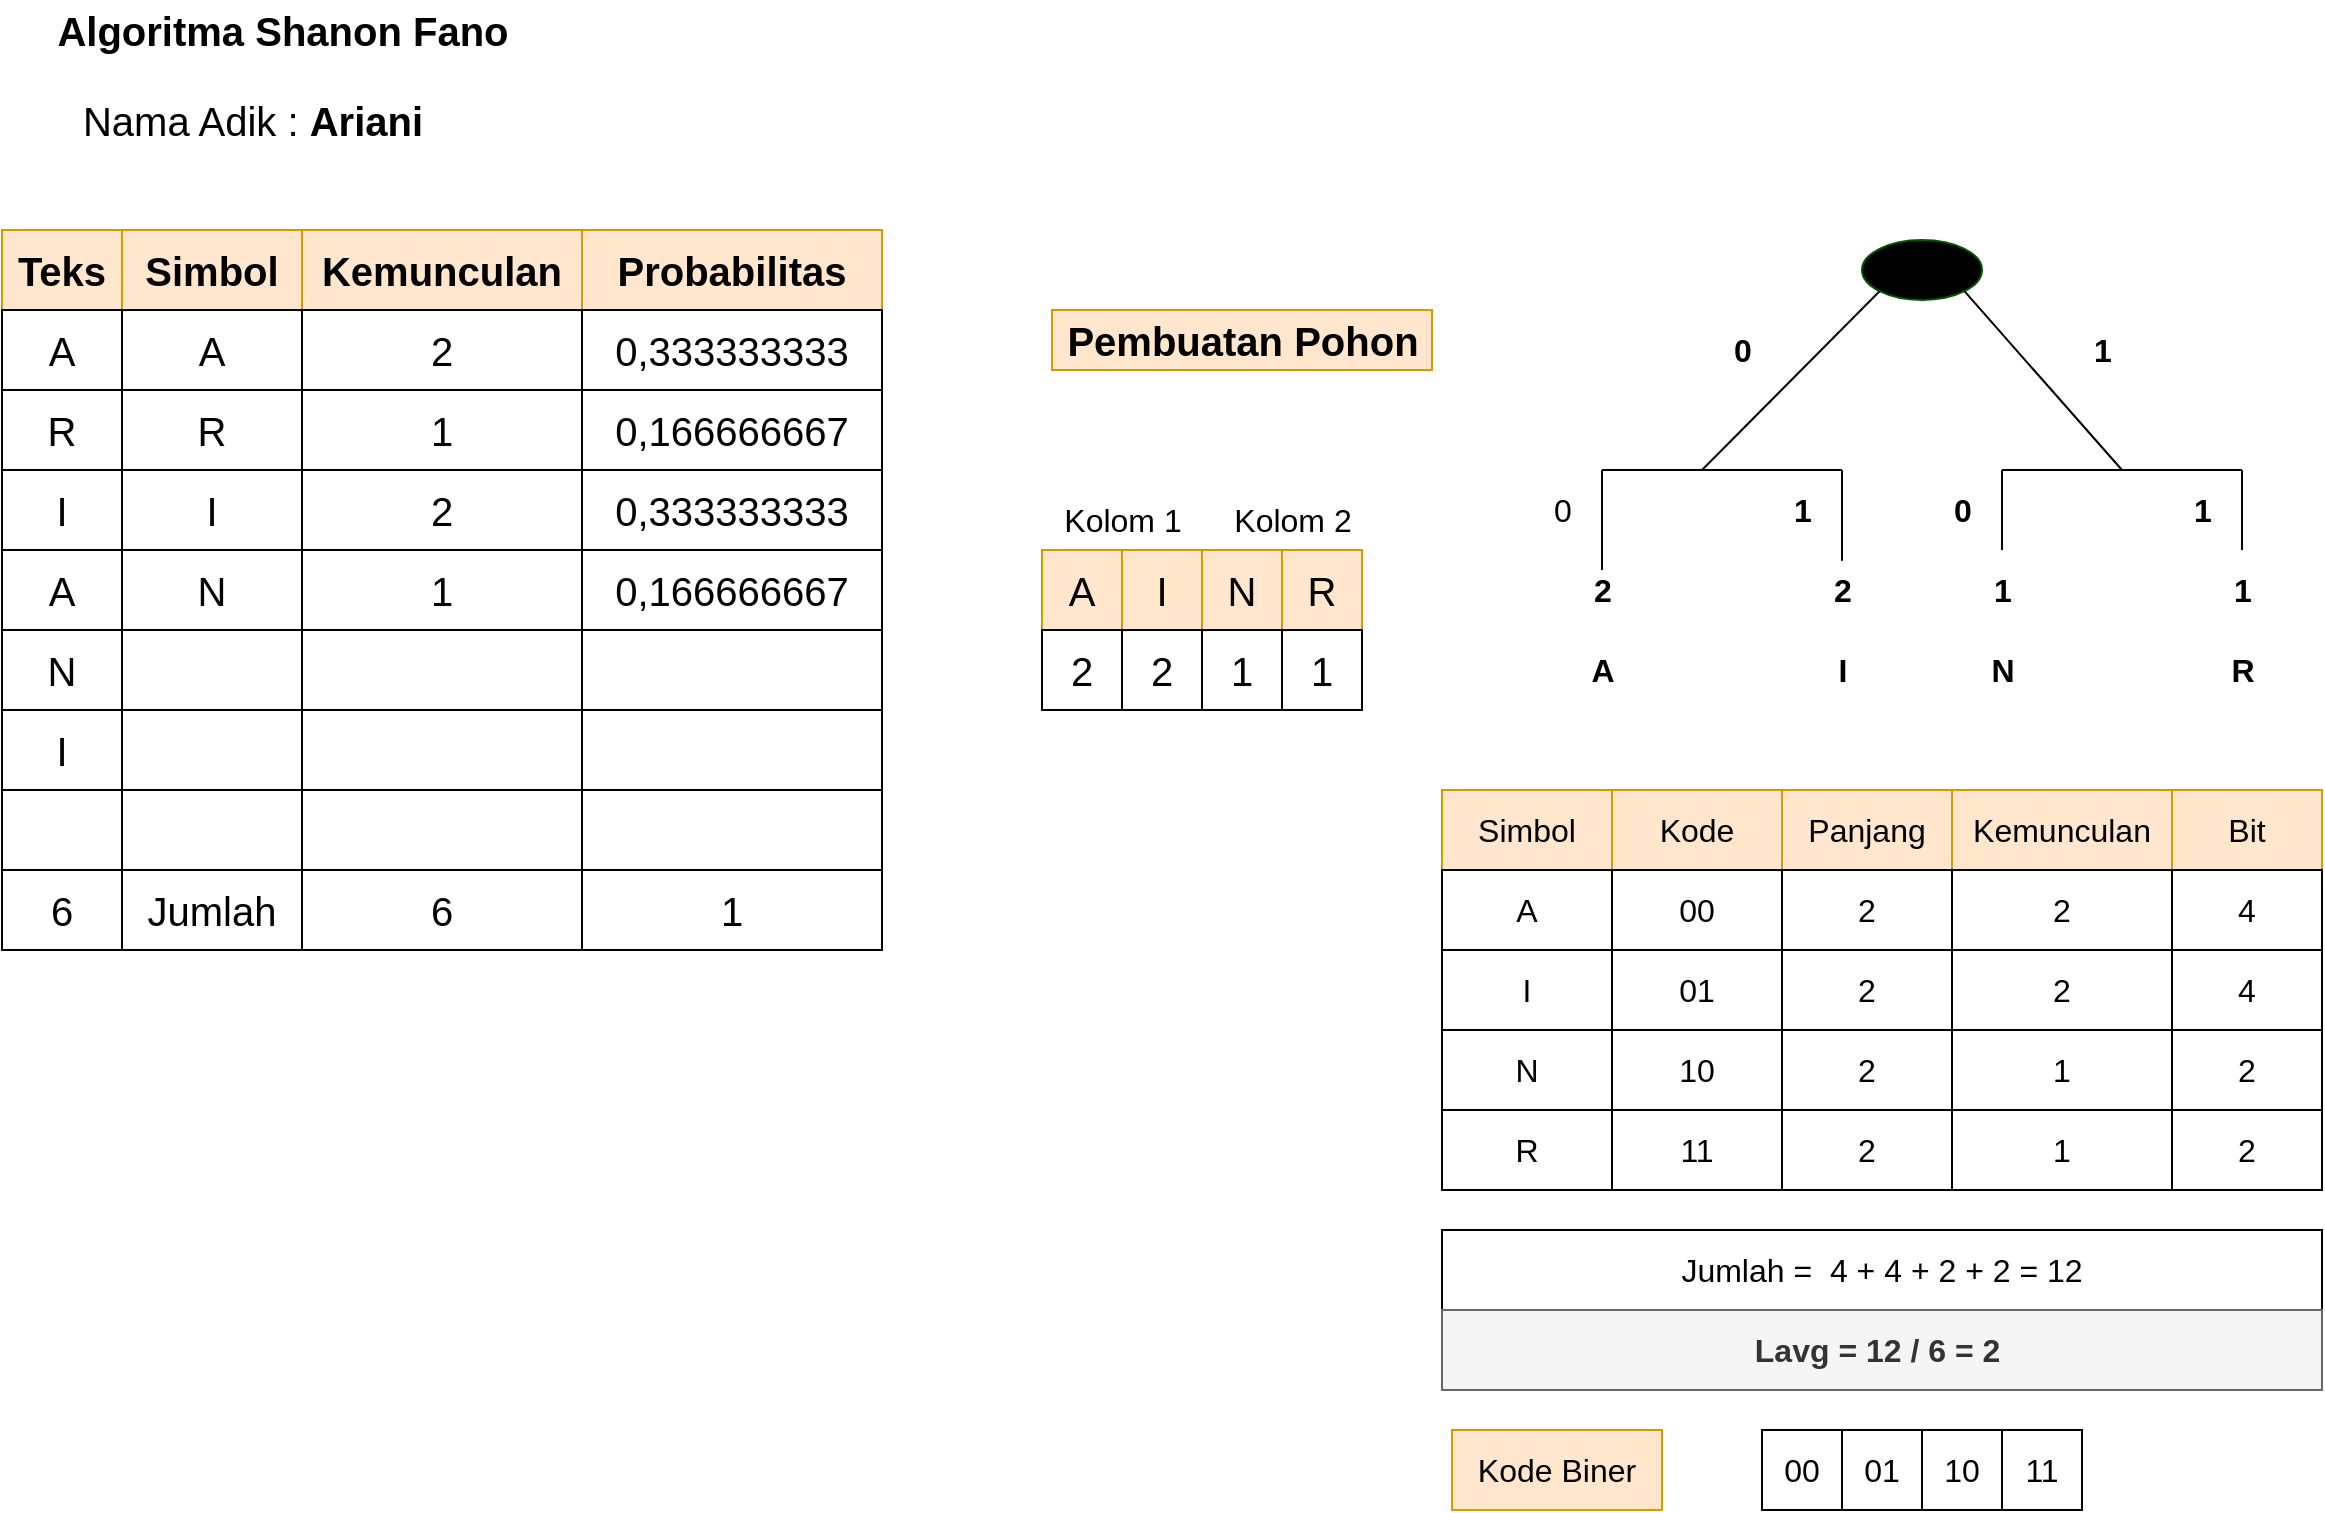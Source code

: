 <mxfile version="13.10.4" type="github" pages="2">
  <diagram id="n40HMGHdDUbn3N_Vu_-3" name="Nama Adik">
    <mxGraphModel dx="1552" dy="725" grid="1" gridSize="10" guides="1" tooltips="1" connect="1" arrows="1" fold="1" page="1" pageScale="1" pageWidth="1920" pageHeight="1200" math="0" shadow="0">
      <root>
        <mxCell id="0" />
        <mxCell id="1" parent="0" />
        <mxCell id="2APCgQR3dXpyxrjzse8T-1" value="&lt;font style=&quot;font-size: 20px;&quot;&gt;Algoritma Shanon Fano&lt;/font&gt;" style="text;html=1;align=center;verticalAlign=middle;resizable=0;points=[];autosize=1;fontStyle=1;fontSize=20;" vertex="1" parent="1">
          <mxGeometry x="140" y="45" width="240" height="30" as="geometry" />
        </mxCell>
        <mxCell id="2APCgQR3dXpyxrjzse8T-2" value="Nama Adik : &lt;b&gt;Ariani&lt;/b&gt;" style="text;html=1;align=center;verticalAlign=middle;resizable=0;points=[];autosize=1;fontSize=20;" vertex="1" parent="1">
          <mxGeometry x="150" y="90" width="190" height="30" as="geometry" />
        </mxCell>
        <mxCell id="2APCgQR3dXpyxrjzse8T-3" value="Teks" style="rounded=0;whiteSpace=wrap;html=1;fontSize=20;fillColor=#ffe6cc;strokeColor=#d79b00;fontStyle=1" vertex="1" parent="1">
          <mxGeometry x="120" y="160" width="60" height="40" as="geometry" />
        </mxCell>
        <mxCell id="2APCgQR3dXpyxrjzse8T-4" value="A" style="rounded=0;whiteSpace=wrap;html=1;fontSize=20;" vertex="1" parent="1">
          <mxGeometry x="120" y="200" width="60" height="40" as="geometry" />
        </mxCell>
        <mxCell id="2APCgQR3dXpyxrjzse8T-5" value="R" style="rounded=0;whiteSpace=wrap;html=1;fontSize=20;" vertex="1" parent="1">
          <mxGeometry x="120" y="240" width="60" height="40" as="geometry" />
        </mxCell>
        <mxCell id="2APCgQR3dXpyxrjzse8T-6" value="I" style="rounded=0;whiteSpace=wrap;html=1;fontSize=20;" vertex="1" parent="1">
          <mxGeometry x="120" y="280" width="60" height="40" as="geometry" />
        </mxCell>
        <mxCell id="2APCgQR3dXpyxrjzse8T-7" value="A" style="rounded=0;whiteSpace=wrap;html=1;fontSize=20;" vertex="1" parent="1">
          <mxGeometry x="120" y="320" width="60" height="40" as="geometry" />
        </mxCell>
        <mxCell id="2APCgQR3dXpyxrjzse8T-8" value="N" style="rounded=0;whiteSpace=wrap;html=1;fontSize=20;" vertex="1" parent="1">
          <mxGeometry x="120" y="360" width="60" height="40" as="geometry" />
        </mxCell>
        <mxCell id="2APCgQR3dXpyxrjzse8T-9" value="I" style="rounded=0;whiteSpace=wrap;html=1;fontSize=20;" vertex="1" parent="1">
          <mxGeometry x="120" y="400" width="60" height="40" as="geometry" />
        </mxCell>
        <mxCell id="2APCgQR3dXpyxrjzse8T-10" value="" style="rounded=0;whiteSpace=wrap;html=1;fontSize=20;" vertex="1" parent="1">
          <mxGeometry x="120" y="440" width="60" height="40" as="geometry" />
        </mxCell>
        <mxCell id="2APCgQR3dXpyxrjzse8T-11" value="6" style="rounded=0;whiteSpace=wrap;html=1;fontSize=20;" vertex="1" parent="1">
          <mxGeometry x="120" y="480" width="60" height="40" as="geometry" />
        </mxCell>
        <mxCell id="2APCgQR3dXpyxrjzse8T-12" value="Simbol" style="rounded=0;whiteSpace=wrap;html=1;fontSize=20;fillColor=#ffe6cc;strokeColor=#d79b00;fontStyle=1" vertex="1" parent="1">
          <mxGeometry x="180" y="160" width="90" height="40" as="geometry" />
        </mxCell>
        <mxCell id="2APCgQR3dXpyxrjzse8T-13" value="A" style="rounded=0;whiteSpace=wrap;html=1;fontSize=20;" vertex="1" parent="1">
          <mxGeometry x="180" y="200" width="90" height="40" as="geometry" />
        </mxCell>
        <mxCell id="2APCgQR3dXpyxrjzse8T-14" value="R" style="rounded=0;whiteSpace=wrap;html=1;fontSize=20;" vertex="1" parent="1">
          <mxGeometry x="180" y="240" width="90" height="40" as="geometry" />
        </mxCell>
        <mxCell id="2APCgQR3dXpyxrjzse8T-15" value="I" style="rounded=0;whiteSpace=wrap;html=1;fontSize=20;" vertex="1" parent="1">
          <mxGeometry x="180" y="280" width="90" height="40" as="geometry" />
        </mxCell>
        <mxCell id="2APCgQR3dXpyxrjzse8T-16" value="N" style="rounded=0;whiteSpace=wrap;html=1;fontSize=20;" vertex="1" parent="1">
          <mxGeometry x="180" y="320" width="90" height="40" as="geometry" />
        </mxCell>
        <mxCell id="2APCgQR3dXpyxrjzse8T-17" value="" style="rounded=0;whiteSpace=wrap;html=1;fontSize=20;" vertex="1" parent="1">
          <mxGeometry x="180" y="360" width="90" height="40" as="geometry" />
        </mxCell>
        <mxCell id="2APCgQR3dXpyxrjzse8T-18" value="" style="rounded=0;whiteSpace=wrap;html=1;fontSize=20;" vertex="1" parent="1">
          <mxGeometry x="180" y="400" width="90" height="40" as="geometry" />
        </mxCell>
        <mxCell id="2APCgQR3dXpyxrjzse8T-19" value="" style="rounded=0;whiteSpace=wrap;html=1;fontSize=20;" vertex="1" parent="1">
          <mxGeometry x="180" y="440" width="90" height="40" as="geometry" />
        </mxCell>
        <mxCell id="2APCgQR3dXpyxrjzse8T-20" value="Jumlah" style="rounded=0;whiteSpace=wrap;html=1;fontSize=20;" vertex="1" parent="1">
          <mxGeometry x="180" y="480" width="90" height="40" as="geometry" />
        </mxCell>
        <mxCell id="2APCgQR3dXpyxrjzse8T-21" value="Kemunculan" style="rounded=0;whiteSpace=wrap;html=1;fontSize=20;fillColor=#ffe6cc;strokeColor=#d79b00;fontStyle=1" vertex="1" parent="1">
          <mxGeometry x="270" y="160" width="140" height="40" as="geometry" />
        </mxCell>
        <mxCell id="2APCgQR3dXpyxrjzse8T-22" value="2" style="rounded=0;whiteSpace=wrap;html=1;fontSize=20;" vertex="1" parent="1">
          <mxGeometry x="270" y="200" width="140" height="40" as="geometry" />
        </mxCell>
        <mxCell id="2APCgQR3dXpyxrjzse8T-23" value="1" style="rounded=0;whiteSpace=wrap;html=1;fontSize=20;" vertex="1" parent="1">
          <mxGeometry x="270" y="240" width="140" height="40" as="geometry" />
        </mxCell>
        <mxCell id="2APCgQR3dXpyxrjzse8T-24" value="2" style="rounded=0;whiteSpace=wrap;html=1;fontSize=20;" vertex="1" parent="1">
          <mxGeometry x="270" y="280" width="140" height="40" as="geometry" />
        </mxCell>
        <mxCell id="2APCgQR3dXpyxrjzse8T-25" value="1" style="rounded=0;whiteSpace=wrap;html=1;fontSize=20;" vertex="1" parent="1">
          <mxGeometry x="270" y="320" width="140" height="40" as="geometry" />
        </mxCell>
        <mxCell id="2APCgQR3dXpyxrjzse8T-27" value="" style="rounded=0;whiteSpace=wrap;html=1;fontSize=20;" vertex="1" parent="1">
          <mxGeometry x="270" y="360" width="140" height="40" as="geometry" />
        </mxCell>
        <mxCell id="2APCgQR3dXpyxrjzse8T-28" value="" style="rounded=0;whiteSpace=wrap;html=1;fontSize=20;" vertex="1" parent="1">
          <mxGeometry x="270" y="400" width="140" height="40" as="geometry" />
        </mxCell>
        <mxCell id="2APCgQR3dXpyxrjzse8T-29" value="" style="rounded=0;whiteSpace=wrap;html=1;fontSize=20;" vertex="1" parent="1">
          <mxGeometry x="270" y="440" width="140" height="40" as="geometry" />
        </mxCell>
        <mxCell id="2APCgQR3dXpyxrjzse8T-30" value="6" style="rounded=0;whiteSpace=wrap;html=1;fontSize=20;" vertex="1" parent="1">
          <mxGeometry x="270" y="480" width="140" height="40" as="geometry" />
        </mxCell>
        <mxCell id="2APCgQR3dXpyxrjzse8T-31" value="Probabilitas" style="rounded=0;whiteSpace=wrap;html=1;fontSize=20;fillColor=#ffe6cc;strokeColor=#d79b00;fontStyle=1" vertex="1" parent="1">
          <mxGeometry x="410" y="160" width="150" height="40" as="geometry" />
        </mxCell>
        <mxCell id="2APCgQR3dXpyxrjzse8T-32" value="0,333333333" style="rounded=0;whiteSpace=wrap;html=1;fontSize=20;align=center;" vertex="1" parent="1">
          <mxGeometry x="410" y="200" width="150" height="40" as="geometry" />
        </mxCell>
        <mxCell id="2APCgQR3dXpyxrjzse8T-33" value="0,166666667" style="rounded=0;whiteSpace=wrap;html=1;fontSize=20;" vertex="1" parent="1">
          <mxGeometry x="410" y="240" width="150" height="40" as="geometry" />
        </mxCell>
        <mxCell id="2APCgQR3dXpyxrjzse8T-34" value="0,333333333" style="rounded=0;whiteSpace=wrap;html=1;fontSize=20;" vertex="1" parent="1">
          <mxGeometry x="410" y="280" width="150" height="40" as="geometry" />
        </mxCell>
        <mxCell id="2APCgQR3dXpyxrjzse8T-35" value="0,166666667" style="rounded=0;whiteSpace=wrap;html=1;fontSize=20;" vertex="1" parent="1">
          <mxGeometry x="410" y="320" width="150" height="40" as="geometry" />
        </mxCell>
        <mxCell id="2APCgQR3dXpyxrjzse8T-36" value="" style="rounded=0;whiteSpace=wrap;html=1;fontSize=20;" vertex="1" parent="1">
          <mxGeometry x="410" y="360" width="150" height="40" as="geometry" />
        </mxCell>
        <mxCell id="2APCgQR3dXpyxrjzse8T-37" value="" style="rounded=0;whiteSpace=wrap;html=1;fontSize=20;" vertex="1" parent="1">
          <mxGeometry x="410" y="400" width="150" height="40" as="geometry" />
        </mxCell>
        <mxCell id="2APCgQR3dXpyxrjzse8T-38" value="" style="rounded=0;whiteSpace=wrap;html=1;fontSize=20;" vertex="1" parent="1">
          <mxGeometry x="410" y="440" width="150" height="40" as="geometry" />
        </mxCell>
        <mxCell id="2APCgQR3dXpyxrjzse8T-39" value="1" style="rounded=0;whiteSpace=wrap;html=1;fontSize=20;" vertex="1" parent="1">
          <mxGeometry x="410" y="480" width="150" height="40" as="geometry" />
        </mxCell>
        <mxCell id="2APCgQR3dXpyxrjzse8T-40" value="Pembuatan Pohon" style="text;html=1;align=center;verticalAlign=middle;resizable=0;points=[];autosize=1;fontSize=20;fillColor=#ffe6cc;strokeColor=#d79b00;fontStyle=1" vertex="1" parent="1">
          <mxGeometry x="645" y="200" width="190" height="30" as="geometry" />
        </mxCell>
        <mxCell id="2APCgQR3dXpyxrjzse8T-41" value="A" style="rounded=0;whiteSpace=wrap;html=1;fontSize=20;align=center;fillColor=#ffe6cc;strokeColor=#d79b00;" vertex="1" parent="1">
          <mxGeometry x="640" y="320" width="40" height="40" as="geometry" />
        </mxCell>
        <mxCell id="2APCgQR3dXpyxrjzse8T-42" value="I" style="rounded=0;whiteSpace=wrap;html=1;fontSize=20;align=center;fillColor=#ffe6cc;strokeColor=#d79b00;" vertex="1" parent="1">
          <mxGeometry x="680" y="320" width="40" height="40" as="geometry" />
        </mxCell>
        <mxCell id="2APCgQR3dXpyxrjzse8T-43" value="N" style="rounded=0;whiteSpace=wrap;html=1;fontSize=20;align=center;fillColor=#ffe6cc;strokeColor=#d79b00;" vertex="1" parent="1">
          <mxGeometry x="720" y="320" width="40" height="40" as="geometry" />
        </mxCell>
        <mxCell id="2APCgQR3dXpyxrjzse8T-44" value="R" style="rounded=0;whiteSpace=wrap;html=1;fontSize=20;align=center;fillColor=#ffe6cc;strokeColor=#d79b00;" vertex="1" parent="1">
          <mxGeometry x="760" y="320" width="40" height="40" as="geometry" />
        </mxCell>
        <mxCell id="2APCgQR3dXpyxrjzse8T-45" value="Kolom 1" style="text;html=1;align=center;verticalAlign=middle;resizable=0;points=[];autosize=1;fontSize=16;" vertex="1" parent="1">
          <mxGeometry x="645" y="295" width="70" height="20" as="geometry" />
        </mxCell>
        <mxCell id="2APCgQR3dXpyxrjzse8T-46" value="Kolom 2" style="text;html=1;align=center;verticalAlign=middle;resizable=0;points=[];autosize=1;fontSize=16;" vertex="1" parent="1">
          <mxGeometry x="730" y="295" width="70" height="20" as="geometry" />
        </mxCell>
        <mxCell id="2APCgQR3dXpyxrjzse8T-47" value="" style="ellipse;whiteSpace=wrap;html=1;fontSize=16;align=center;strokeColor=#005700;fontColor=#ffffff;fillColor=#000000;fontStyle=1" vertex="1" parent="1">
          <mxGeometry x="1050" y="165" width="60" height="30" as="geometry" />
        </mxCell>
        <mxCell id="2APCgQR3dXpyxrjzse8T-53" value="" style="endArrow=none;html=1;fontSize=16;fontStyle=1" edge="1" parent="1">
          <mxGeometry width="50" height="50" relative="1" as="geometry">
            <mxPoint x="920" y="280" as="sourcePoint" />
            <mxPoint x="1040" y="280" as="targetPoint" />
          </mxGeometry>
        </mxCell>
        <mxCell id="2APCgQR3dXpyxrjzse8T-54" value="" style="endArrow=none;html=1;fontSize=16;fontStyle=1" edge="1" parent="1">
          <mxGeometry width="50" height="50" relative="1" as="geometry">
            <mxPoint x="920" y="330" as="sourcePoint" />
            <mxPoint x="920" y="280" as="targetPoint" />
          </mxGeometry>
        </mxCell>
        <mxCell id="2APCgQR3dXpyxrjzse8T-55" value="" style="endArrow=none;html=1;fontSize=16;fontStyle=1" edge="1" parent="1">
          <mxGeometry width="50" height="50" relative="1" as="geometry">
            <mxPoint x="1040" y="300" as="sourcePoint" />
            <mxPoint x="1040" y="280" as="targetPoint" />
            <Array as="points">
              <mxPoint x="1040" y="330" />
              <mxPoint x="1040" y="300" />
            </Array>
          </mxGeometry>
        </mxCell>
        <mxCell id="2APCgQR3dXpyxrjzse8T-56" value="" style="endArrow=none;html=1;fontSize=16;entryX=0;entryY=1;entryDx=0;entryDy=0;fontStyle=1" edge="1" parent="1" target="2APCgQR3dXpyxrjzse8T-47">
          <mxGeometry width="50" height="50" relative="1" as="geometry">
            <mxPoint x="970" y="280" as="sourcePoint" />
            <mxPoint x="870" y="220" as="targetPoint" />
          </mxGeometry>
        </mxCell>
        <mxCell id="2APCgQR3dXpyxrjzse8T-57" value="" style="endArrow=none;html=1;fontSize=16;entryX=1;entryY=1;entryDx=0;entryDy=0;fontStyle=1" edge="1" parent="1" target="2APCgQR3dXpyxrjzse8T-47">
          <mxGeometry width="50" height="50" relative="1" as="geometry">
            <mxPoint x="1180" y="280" as="sourcePoint" />
            <mxPoint x="1188.787" y="140.607" as="targetPoint" />
          </mxGeometry>
        </mxCell>
        <mxCell id="2APCgQR3dXpyxrjzse8T-58" value="" style="endArrow=none;html=1;fontSize=16;fontStyle=1" edge="1" parent="1">
          <mxGeometry width="50" height="50" relative="1" as="geometry">
            <mxPoint x="1240" y="280" as="sourcePoint" />
            <mxPoint x="1120" y="280" as="targetPoint" />
          </mxGeometry>
        </mxCell>
        <mxCell id="2APCgQR3dXpyxrjzse8T-59" value="" style="endArrow=none;html=1;fontSize=16;fontStyle=1" edge="1" parent="1">
          <mxGeometry width="50" height="50" relative="1" as="geometry">
            <mxPoint x="1120" y="280" as="sourcePoint" />
            <mxPoint x="1120" y="320" as="targetPoint" />
          </mxGeometry>
        </mxCell>
        <mxCell id="2APCgQR3dXpyxrjzse8T-60" value="" style="endArrow=none;html=1;fontSize=16;fontStyle=1" edge="1" parent="1">
          <mxGeometry width="50" height="50" relative="1" as="geometry">
            <mxPoint x="1240" y="280" as="sourcePoint" />
            <mxPoint x="1240" y="320" as="targetPoint" />
          </mxGeometry>
        </mxCell>
        <mxCell id="2APCgQR3dXpyxrjzse8T-63" value="2" style="rounded=0;whiteSpace=wrap;html=1;fontSize=20;align=center;" vertex="1" parent="1">
          <mxGeometry x="640" y="360" width="40" height="40" as="geometry" />
        </mxCell>
        <mxCell id="2APCgQR3dXpyxrjzse8T-64" value="2" style="rounded=0;whiteSpace=wrap;html=1;fontSize=20;align=center;" vertex="1" parent="1">
          <mxGeometry x="680" y="360" width="40" height="40" as="geometry" />
        </mxCell>
        <mxCell id="2APCgQR3dXpyxrjzse8T-65" value="1" style="rounded=0;whiteSpace=wrap;html=1;fontSize=20;align=center;" vertex="1" parent="1">
          <mxGeometry x="720" y="360" width="40" height="40" as="geometry" />
        </mxCell>
        <mxCell id="2APCgQR3dXpyxrjzse8T-66" value="1" style="rounded=0;whiteSpace=wrap;html=1;fontSize=20;align=center;" vertex="1" parent="1">
          <mxGeometry x="760" y="360" width="40" height="40" as="geometry" />
        </mxCell>
        <mxCell id="2APCgQR3dXpyxrjzse8T-67" value="2" style="text;html=1;align=center;verticalAlign=middle;resizable=0;points=[];autosize=1;fontSize=16;fontStyle=1" vertex="1" parent="1">
          <mxGeometry x="910" y="330" width="20" height="20" as="geometry" />
        </mxCell>
        <mxCell id="2APCgQR3dXpyxrjzse8T-68" value="2" style="text;html=1;align=center;verticalAlign=middle;resizable=0;points=[];autosize=1;fontSize=16;fontStyle=1" vertex="1" parent="1">
          <mxGeometry x="1030" y="330" width="20" height="20" as="geometry" />
        </mxCell>
        <mxCell id="2APCgQR3dXpyxrjzse8T-69" value="1" style="text;html=1;align=center;verticalAlign=middle;resizable=0;points=[];autosize=1;fontSize=16;fontStyle=1" vertex="1" parent="1">
          <mxGeometry x="1110" y="330" width="20" height="20" as="geometry" />
        </mxCell>
        <mxCell id="2APCgQR3dXpyxrjzse8T-70" value="1" style="text;html=1;align=center;verticalAlign=middle;resizable=0;points=[];autosize=1;fontSize=16;fontStyle=1" vertex="1" parent="1">
          <mxGeometry x="1230" y="330" width="20" height="20" as="geometry" />
        </mxCell>
        <mxCell id="2APCgQR3dXpyxrjzse8T-71" value="A" style="text;html=1;align=center;verticalAlign=middle;resizable=0;points=[];autosize=1;fontSize=16;fontStyle=1" vertex="1" parent="1">
          <mxGeometry x="905" y="370" width="30" height="20" as="geometry" />
        </mxCell>
        <mxCell id="2APCgQR3dXpyxrjzse8T-72" value="I" style="text;html=1;align=center;verticalAlign=middle;resizable=0;points=[];autosize=1;fontSize=16;fontStyle=1" vertex="1" parent="1">
          <mxGeometry x="1030" y="370" width="20" height="20" as="geometry" />
        </mxCell>
        <mxCell id="2APCgQR3dXpyxrjzse8T-73" value="N" style="text;html=1;align=center;verticalAlign=middle;resizable=0;points=[];autosize=1;fontSize=16;fontStyle=1" vertex="1" parent="1">
          <mxGeometry x="1105" y="370" width="30" height="20" as="geometry" />
        </mxCell>
        <mxCell id="2APCgQR3dXpyxrjzse8T-74" value="R" style="text;html=1;align=center;verticalAlign=middle;resizable=0;points=[];autosize=1;fontSize=16;fontStyle=1" vertex="1" parent="1">
          <mxGeometry x="1225" y="370" width="30" height="20" as="geometry" />
        </mxCell>
        <mxCell id="2APCgQR3dXpyxrjzse8T-75" value="0" style="text;html=1;align=center;verticalAlign=middle;resizable=0;points=[];autosize=1;fontSize=16;fontStyle=1" vertex="1" parent="1">
          <mxGeometry x="980" y="210" width="20" height="20" as="geometry" />
        </mxCell>
        <mxCell id="2APCgQR3dXpyxrjzse8T-76" value="1" style="text;html=1;align=center;verticalAlign=middle;resizable=0;points=[];autosize=1;fontSize=16;fontStyle=1" vertex="1" parent="1">
          <mxGeometry x="1160" y="210" width="20" height="20" as="geometry" />
        </mxCell>
        <mxCell id="2APCgQR3dXpyxrjzse8T-78" value="0" style="text;html=1;align=center;verticalAlign=middle;resizable=0;points=[];autosize=1;fontSize=16;" vertex="1" parent="1">
          <mxGeometry x="890" y="290" width="20" height="20" as="geometry" />
        </mxCell>
        <mxCell id="2APCgQR3dXpyxrjzse8T-79" value="1" style="text;html=1;align=center;verticalAlign=middle;resizable=0;points=[];autosize=1;fontSize=16;fontStyle=1" vertex="1" parent="1">
          <mxGeometry x="1010" y="290" width="20" height="20" as="geometry" />
        </mxCell>
        <mxCell id="2APCgQR3dXpyxrjzse8T-80" value="0" style="text;html=1;align=center;verticalAlign=middle;resizable=0;points=[];autosize=1;fontSize=16;fontStyle=1" vertex="1" parent="1">
          <mxGeometry x="1090" y="290" width="20" height="20" as="geometry" />
        </mxCell>
        <mxCell id="2APCgQR3dXpyxrjzse8T-81" value="1" style="text;html=1;align=center;verticalAlign=middle;resizable=0;points=[];autosize=1;fontSize=16;fontStyle=1" vertex="1" parent="1">
          <mxGeometry x="1210" y="290" width="20" height="20" as="geometry" />
        </mxCell>
        <mxCell id="2APCgQR3dXpyxrjzse8T-82" value="Simbol" style="rounded=0;whiteSpace=wrap;html=1;fontSize=16;align=center;fillColor=#ffe6cc;strokeColor=#d79b00;" vertex="1" parent="1">
          <mxGeometry x="840" y="440" width="85" height="40" as="geometry" />
        </mxCell>
        <mxCell id="2APCgQR3dXpyxrjzse8T-83" value="Kode" style="rounded=0;whiteSpace=wrap;html=1;fontSize=16;align=center;fillColor=#ffe6cc;strokeColor=#d79b00;" vertex="1" parent="1">
          <mxGeometry x="925" y="440" width="85" height="40" as="geometry" />
        </mxCell>
        <mxCell id="2APCgQR3dXpyxrjzse8T-84" value="Panjang" style="rounded=0;whiteSpace=wrap;html=1;fontSize=16;align=center;fillColor=#ffe6cc;strokeColor=#d79b00;" vertex="1" parent="1">
          <mxGeometry x="1010" y="440" width="85" height="40" as="geometry" />
        </mxCell>
        <mxCell id="2APCgQR3dXpyxrjzse8T-85" value="Kemunculan" style="rounded=0;whiteSpace=wrap;html=1;fontSize=16;align=center;fillColor=#ffe6cc;strokeColor=#d79b00;" vertex="1" parent="1">
          <mxGeometry x="1095" y="440" width="110" height="40" as="geometry" />
        </mxCell>
        <mxCell id="2APCgQR3dXpyxrjzse8T-86" value="Bit" style="rounded=0;whiteSpace=wrap;html=1;fontSize=16;align=center;fillColor=#ffe6cc;strokeColor=#d79b00;" vertex="1" parent="1">
          <mxGeometry x="1205" y="440" width="75" height="40" as="geometry" />
        </mxCell>
        <mxCell id="2APCgQR3dXpyxrjzse8T-87" value="A" style="rounded=0;whiteSpace=wrap;html=1;fontSize=16;align=center;fillColor=#FFFFFF;" vertex="1" parent="1">
          <mxGeometry x="840" y="480" width="85" height="40" as="geometry" />
        </mxCell>
        <mxCell id="2APCgQR3dXpyxrjzse8T-88" value="00" style="rounded=0;whiteSpace=wrap;html=1;fontSize=16;align=center;fillColor=#FFFFFF;" vertex="1" parent="1">
          <mxGeometry x="925" y="480" width="85" height="40" as="geometry" />
        </mxCell>
        <mxCell id="2APCgQR3dXpyxrjzse8T-89" value="2" style="rounded=0;whiteSpace=wrap;html=1;fontSize=16;align=center;fillColor=#FFFFFF;" vertex="1" parent="1">
          <mxGeometry x="1010" y="480" width="85" height="40" as="geometry" />
        </mxCell>
        <mxCell id="2APCgQR3dXpyxrjzse8T-90" value="2" style="rounded=0;whiteSpace=wrap;html=1;fontSize=16;align=center;fillColor=#FFFFFF;" vertex="1" parent="1">
          <mxGeometry x="1095" y="480" width="110" height="40" as="geometry" />
        </mxCell>
        <mxCell id="2APCgQR3dXpyxrjzse8T-91" value="4" style="rounded=0;whiteSpace=wrap;html=1;fontSize=16;align=center;fillColor=#FFFFFF;" vertex="1" parent="1">
          <mxGeometry x="1205" y="480" width="75" height="40" as="geometry" />
        </mxCell>
        <mxCell id="2APCgQR3dXpyxrjzse8T-92" value="I" style="rounded=0;whiteSpace=wrap;html=1;fontSize=16;align=center;fillColor=#FFFFFF;" vertex="1" parent="1">
          <mxGeometry x="840" y="520" width="85" height="40" as="geometry" />
        </mxCell>
        <mxCell id="2APCgQR3dXpyxrjzse8T-93" value="01" style="rounded=0;whiteSpace=wrap;html=1;fontSize=16;align=center;fillColor=#FFFFFF;" vertex="1" parent="1">
          <mxGeometry x="925" y="520" width="85" height="40" as="geometry" />
        </mxCell>
        <mxCell id="2APCgQR3dXpyxrjzse8T-94" value="2" style="rounded=0;whiteSpace=wrap;html=1;fontSize=16;align=center;fillColor=#FFFFFF;" vertex="1" parent="1">
          <mxGeometry x="1010" y="520" width="85" height="40" as="geometry" />
        </mxCell>
        <mxCell id="2APCgQR3dXpyxrjzse8T-95" value="2" style="rounded=0;whiteSpace=wrap;html=1;fontSize=16;align=center;fillColor=#FFFFFF;" vertex="1" parent="1">
          <mxGeometry x="1095" y="520" width="110" height="40" as="geometry" />
        </mxCell>
        <mxCell id="2APCgQR3dXpyxrjzse8T-96" value="4" style="rounded=0;whiteSpace=wrap;html=1;fontSize=16;align=center;fillColor=#FFFFFF;" vertex="1" parent="1">
          <mxGeometry x="1205" y="520" width="75" height="40" as="geometry" />
        </mxCell>
        <mxCell id="2APCgQR3dXpyxrjzse8T-97" value="N" style="rounded=0;whiteSpace=wrap;html=1;fontSize=16;align=center;fillColor=#FFFFFF;" vertex="1" parent="1">
          <mxGeometry x="840" y="560" width="85" height="40" as="geometry" />
        </mxCell>
        <mxCell id="2APCgQR3dXpyxrjzse8T-98" value="10" style="rounded=0;whiteSpace=wrap;html=1;fontSize=16;align=center;fillColor=#FFFFFF;" vertex="1" parent="1">
          <mxGeometry x="925" y="560" width="85" height="40" as="geometry" />
        </mxCell>
        <mxCell id="2APCgQR3dXpyxrjzse8T-99" value="2" style="rounded=0;whiteSpace=wrap;html=1;fontSize=16;align=center;fillColor=#FFFFFF;" vertex="1" parent="1">
          <mxGeometry x="1010" y="560" width="85" height="40" as="geometry" />
        </mxCell>
        <mxCell id="2APCgQR3dXpyxrjzse8T-100" value="1" style="rounded=0;whiteSpace=wrap;html=1;fontSize=16;align=center;fillColor=#FFFFFF;" vertex="1" parent="1">
          <mxGeometry x="1095" y="560" width="110" height="40" as="geometry" />
        </mxCell>
        <mxCell id="2APCgQR3dXpyxrjzse8T-101" value="2" style="rounded=0;whiteSpace=wrap;html=1;fontSize=16;align=center;fillColor=#FFFFFF;" vertex="1" parent="1">
          <mxGeometry x="1205" y="560" width="75" height="40" as="geometry" />
        </mxCell>
        <mxCell id="2APCgQR3dXpyxrjzse8T-102" value="R" style="rounded=0;whiteSpace=wrap;html=1;fontSize=16;align=center;fillColor=#FFFFFF;" vertex="1" parent="1">
          <mxGeometry x="840" y="600" width="85" height="40" as="geometry" />
        </mxCell>
        <mxCell id="2APCgQR3dXpyxrjzse8T-103" value="11" style="rounded=0;whiteSpace=wrap;html=1;fontSize=16;align=center;fillColor=#FFFFFF;" vertex="1" parent="1">
          <mxGeometry x="925" y="600" width="85" height="40" as="geometry" />
        </mxCell>
        <mxCell id="2APCgQR3dXpyxrjzse8T-104" value="2" style="rounded=0;whiteSpace=wrap;html=1;fontSize=16;align=center;fillColor=#FFFFFF;" vertex="1" parent="1">
          <mxGeometry x="1010" y="600" width="85" height="40" as="geometry" />
        </mxCell>
        <mxCell id="2APCgQR3dXpyxrjzse8T-105" value="1" style="rounded=0;whiteSpace=wrap;html=1;fontSize=16;align=center;fillColor=#FFFFFF;" vertex="1" parent="1">
          <mxGeometry x="1095" y="600" width="110" height="40" as="geometry" />
        </mxCell>
        <mxCell id="2APCgQR3dXpyxrjzse8T-106" value="2" style="rounded=0;whiteSpace=wrap;html=1;fontSize=16;align=center;fillColor=#FFFFFF;" vertex="1" parent="1">
          <mxGeometry x="1205" y="600" width="75" height="40" as="geometry" />
        </mxCell>
        <mxCell id="2APCgQR3dXpyxrjzse8T-107" value="Jumlah =&amp;nbsp; 4 + 4 + 2 + 2 = 12" style="rounded=0;whiteSpace=wrap;html=1;fillColor=#FFFFFF;fontSize=16;align=center;" vertex="1" parent="1">
          <mxGeometry x="840" y="660" width="440" height="40" as="geometry" />
        </mxCell>
        <mxCell id="2APCgQR3dXpyxrjzse8T-108" value="Lavg = 12 / 6 = 2&amp;nbsp;" style="rounded=0;whiteSpace=wrap;html=1;fillColor=#f5f5f5;fontSize=16;align=center;strokeColor=#666666;fontColor=#333333;fontStyle=1" vertex="1" parent="1">
          <mxGeometry x="840" y="700" width="440" height="40" as="geometry" />
        </mxCell>
        <mxCell id="2APCgQR3dXpyxrjzse8T-109" value="Kode Biner" style="rounded=0;whiteSpace=wrap;html=1;fontSize=16;align=center;fillColor=#ffe6cc;strokeColor=#d79b00;" vertex="1" parent="1">
          <mxGeometry x="845" y="760" width="105" height="40" as="geometry" />
        </mxCell>
        <mxCell id="2APCgQR3dXpyxrjzse8T-110" value="00" style="rounded=0;whiteSpace=wrap;html=1;fontSize=16;align=center;fillColor=#FFFFFF;" vertex="1" parent="1">
          <mxGeometry x="1000" y="760" width="40" height="40" as="geometry" />
        </mxCell>
        <mxCell id="2APCgQR3dXpyxrjzse8T-111" value="01" style="rounded=0;whiteSpace=wrap;html=1;fontSize=16;align=center;fillColor=#FFFFFF;" vertex="1" parent="1">
          <mxGeometry x="1040" y="760" width="40" height="40" as="geometry" />
        </mxCell>
        <mxCell id="2APCgQR3dXpyxrjzse8T-112" value="10" style="rounded=0;whiteSpace=wrap;html=1;fontSize=16;align=center;fillColor=#FFFFFF;" vertex="1" parent="1">
          <mxGeometry x="1080" y="760" width="40" height="40" as="geometry" />
        </mxCell>
        <mxCell id="2APCgQR3dXpyxrjzse8T-113" value="11" style="rounded=0;whiteSpace=wrap;html=1;fontSize=16;align=center;fillColor=#FFFFFF;" vertex="1" parent="1">
          <mxGeometry x="1120" y="760" width="40" height="40" as="geometry" />
        </mxCell>
      </root>
    </mxGraphModel>
  </diagram>
  <diagram id="LSeWdQ5iUqgWVLCuTakF" name="Nama Kakak">
    <mxGraphModel dx="1552" dy="725" grid="1" gridSize="10" guides="1" tooltips="1" connect="1" arrows="1" fold="1" page="1" pageScale="1" pageWidth="1920" pageHeight="1200" math="0" shadow="0">
      <root>
        <mxCell id="JYOdvNBjMU3c1FdlJr4x-0" />
        <mxCell id="JYOdvNBjMU3c1FdlJr4x-1" parent="JYOdvNBjMU3c1FdlJr4x-0" />
        <mxCell id="vepjPNP0oL3B8VpmIPex-0" value="Nama Kakak :&lt;b&gt; Maharani&lt;/b&gt;" style="text;html=1;align=center;verticalAlign=middle;resizable=0;points=[];autosize=1;fontSize=20;" vertex="1" parent="JYOdvNBjMU3c1FdlJr4x-1">
          <mxGeometry x="90" y="45" width="230" height="30" as="geometry" />
        </mxCell>
        <mxCell id="8IMAC4zURc6krhCkpnTg-0" value="Teks" style="rounded=0;whiteSpace=wrap;html=1;fontSize=20;fillColor=#ffe6cc;strokeColor=#d79b00;fontStyle=1" vertex="1" parent="JYOdvNBjMU3c1FdlJr4x-1">
          <mxGeometry x="80" y="120" width="60" height="40" as="geometry" />
        </mxCell>
        <mxCell id="8IMAC4zURc6krhCkpnTg-1" value="Simbol" style="rounded=0;whiteSpace=wrap;html=1;fontSize=20;fillColor=#ffe6cc;strokeColor=#d79b00;fontStyle=1" vertex="1" parent="JYOdvNBjMU3c1FdlJr4x-1">
          <mxGeometry x="140" y="120" width="90" height="40" as="geometry" />
        </mxCell>
        <mxCell id="8IMAC4zURc6krhCkpnTg-2" value="Kemunculan" style="rounded=0;whiteSpace=wrap;html=1;fontSize=20;fillColor=#ffe6cc;strokeColor=#d79b00;fontStyle=1" vertex="1" parent="JYOdvNBjMU3c1FdlJr4x-1">
          <mxGeometry x="230" y="120" width="140" height="40" as="geometry" />
        </mxCell>
        <mxCell id="8IMAC4zURc6krhCkpnTg-3" value="Probabilitas" style="rounded=0;whiteSpace=wrap;html=1;fontSize=20;fillColor=#ffe6cc;strokeColor=#d79b00;fontStyle=1" vertex="1" parent="JYOdvNBjMU3c1FdlJr4x-1">
          <mxGeometry x="370" y="120" width="150" height="40" as="geometry" />
        </mxCell>
        <mxCell id="BMwOIT7LGPL87DfOn4-d-0" value="M" style="rounded=0;whiteSpace=wrap;html=1;fontSize=20;" vertex="1" parent="JYOdvNBjMU3c1FdlJr4x-1">
          <mxGeometry x="80" y="160" width="60" height="40" as="geometry" />
        </mxCell>
        <mxCell id="BMwOIT7LGPL87DfOn4-d-1" value="A" style="rounded=0;whiteSpace=wrap;html=1;fontSize=20;" vertex="1" parent="JYOdvNBjMU3c1FdlJr4x-1">
          <mxGeometry x="80" y="200" width="60" height="40" as="geometry" />
        </mxCell>
        <mxCell id="BMwOIT7LGPL87DfOn4-d-2" value="H" style="rounded=0;whiteSpace=wrap;html=1;fontSize=20;" vertex="1" parent="JYOdvNBjMU3c1FdlJr4x-1">
          <mxGeometry x="80" y="240" width="60" height="40" as="geometry" />
        </mxCell>
        <mxCell id="BMwOIT7LGPL87DfOn4-d-3" value="A" style="rounded=0;whiteSpace=wrap;html=1;fontSize=20;" vertex="1" parent="JYOdvNBjMU3c1FdlJr4x-1">
          <mxGeometry x="80" y="280" width="60" height="40" as="geometry" />
        </mxCell>
        <mxCell id="BMwOIT7LGPL87DfOn4-d-4" value="R" style="rounded=0;whiteSpace=wrap;html=1;fontSize=20;" vertex="1" parent="JYOdvNBjMU3c1FdlJr4x-1">
          <mxGeometry x="80" y="320" width="60" height="40" as="geometry" />
        </mxCell>
        <mxCell id="BMwOIT7LGPL87DfOn4-d-5" value="A" style="rounded=0;whiteSpace=wrap;html=1;fontSize=20;" vertex="1" parent="JYOdvNBjMU3c1FdlJr4x-1">
          <mxGeometry x="80" y="360" width="60" height="40" as="geometry" />
        </mxCell>
        <mxCell id="BMwOIT7LGPL87DfOn4-d-6" value="N" style="rounded=0;whiteSpace=wrap;html=1;fontSize=20;" vertex="1" parent="JYOdvNBjMU3c1FdlJr4x-1">
          <mxGeometry x="80" y="400" width="60" height="40" as="geometry" />
        </mxCell>
        <mxCell id="BMwOIT7LGPL87DfOn4-d-7" value="I" style="rounded=0;whiteSpace=wrap;html=1;fontSize=20;" vertex="1" parent="JYOdvNBjMU3c1FdlJr4x-1">
          <mxGeometry x="80" y="440" width="60" height="40" as="geometry" />
        </mxCell>
        <mxCell id="BMwOIT7LGPL87DfOn4-d-8" value="M" style="rounded=0;whiteSpace=wrap;html=1;fontSize=20;" vertex="1" parent="JYOdvNBjMU3c1FdlJr4x-1">
          <mxGeometry x="140" y="160" width="90" height="40" as="geometry" />
        </mxCell>
        <mxCell id="BMwOIT7LGPL87DfOn4-d-9" value="A" style="rounded=0;whiteSpace=wrap;html=1;fontSize=20;" vertex="1" parent="JYOdvNBjMU3c1FdlJr4x-1">
          <mxGeometry x="140" y="200" width="90" height="40" as="geometry" />
        </mxCell>
        <mxCell id="BMwOIT7LGPL87DfOn4-d-10" value="H" style="rounded=0;whiteSpace=wrap;html=1;fontSize=20;" vertex="1" parent="JYOdvNBjMU3c1FdlJr4x-1">
          <mxGeometry x="140" y="240" width="90" height="40" as="geometry" />
        </mxCell>
        <mxCell id="BMwOIT7LGPL87DfOn4-d-11" value="R" style="rounded=0;whiteSpace=wrap;html=1;fontSize=20;" vertex="1" parent="JYOdvNBjMU3c1FdlJr4x-1">
          <mxGeometry x="140" y="280" width="90" height="40" as="geometry" />
        </mxCell>
        <mxCell id="BMwOIT7LGPL87DfOn4-d-12" value="N" style="rounded=0;whiteSpace=wrap;html=1;fontSize=20;" vertex="1" parent="JYOdvNBjMU3c1FdlJr4x-1">
          <mxGeometry x="140" y="320" width="90" height="40" as="geometry" />
        </mxCell>
        <mxCell id="BMwOIT7LGPL87DfOn4-d-13" value="I" style="rounded=0;whiteSpace=wrap;html=1;fontSize=20;" vertex="1" parent="JYOdvNBjMU3c1FdlJr4x-1">
          <mxGeometry x="140" y="360" width="90" height="40" as="geometry" />
        </mxCell>
        <mxCell id="BMwOIT7LGPL87DfOn4-d-14" value="" style="rounded=0;whiteSpace=wrap;html=1;fontSize=20;" vertex="1" parent="JYOdvNBjMU3c1FdlJr4x-1">
          <mxGeometry x="140" y="400" width="90" height="40" as="geometry" />
        </mxCell>
        <mxCell id="BMwOIT7LGPL87DfOn4-d-15" value="" style="rounded=0;whiteSpace=wrap;html=1;fontSize=20;" vertex="1" parent="JYOdvNBjMU3c1FdlJr4x-1">
          <mxGeometry x="140" y="440" width="90" height="40" as="geometry" />
        </mxCell>
        <mxCell id="BMwOIT7LGPL87DfOn4-d-16" value="1" style="rounded=0;whiteSpace=wrap;html=1;fontSize=20;" vertex="1" parent="JYOdvNBjMU3c1FdlJr4x-1">
          <mxGeometry x="230" y="160" width="140" height="40" as="geometry" />
        </mxCell>
        <mxCell id="BMwOIT7LGPL87DfOn4-d-17" value="3" style="rounded=0;whiteSpace=wrap;html=1;fontSize=20;" vertex="1" parent="JYOdvNBjMU3c1FdlJr4x-1">
          <mxGeometry x="230" y="200" width="140" height="40" as="geometry" />
        </mxCell>
        <mxCell id="BMwOIT7LGPL87DfOn4-d-18" value="1" style="rounded=0;whiteSpace=wrap;html=1;fontSize=20;" vertex="1" parent="JYOdvNBjMU3c1FdlJr4x-1">
          <mxGeometry x="230" y="240" width="140" height="40" as="geometry" />
        </mxCell>
        <mxCell id="BMwOIT7LGPL87DfOn4-d-19" value="1" style="rounded=0;whiteSpace=wrap;html=1;fontSize=20;" vertex="1" parent="JYOdvNBjMU3c1FdlJr4x-1">
          <mxGeometry x="230" y="280" width="140" height="40" as="geometry" />
        </mxCell>
        <mxCell id="BMwOIT7LGPL87DfOn4-d-20" value="1" style="rounded=0;whiteSpace=wrap;html=1;fontSize=20;" vertex="1" parent="JYOdvNBjMU3c1FdlJr4x-1">
          <mxGeometry x="230" y="320" width="140" height="40" as="geometry" />
        </mxCell>
        <mxCell id="BMwOIT7LGPL87DfOn4-d-21" value="1" style="rounded=0;whiteSpace=wrap;html=1;fontSize=20;" vertex="1" parent="JYOdvNBjMU3c1FdlJr4x-1">
          <mxGeometry x="230" y="360" width="140" height="40" as="geometry" />
        </mxCell>
        <mxCell id="BMwOIT7LGPL87DfOn4-d-22" value="" style="rounded=0;whiteSpace=wrap;html=1;fontSize=20;" vertex="1" parent="JYOdvNBjMU3c1FdlJr4x-1">
          <mxGeometry x="230" y="400" width="140" height="40" as="geometry" />
        </mxCell>
        <mxCell id="BMwOIT7LGPL87DfOn4-d-24" value="0,125" style="rounded=0;whiteSpace=wrap;html=1;fontSize=20;align=center;" vertex="1" parent="JYOdvNBjMU3c1FdlJr4x-1">
          <mxGeometry x="370" y="160" width="150" height="40" as="geometry" />
        </mxCell>
        <mxCell id="BMwOIT7LGPL87DfOn4-d-25" value="0,375" style="rounded=0;whiteSpace=wrap;html=1;fontSize=20;" vertex="1" parent="JYOdvNBjMU3c1FdlJr4x-1">
          <mxGeometry x="370" y="200" width="150" height="40" as="geometry" />
        </mxCell>
        <mxCell id="BMwOIT7LGPL87DfOn4-d-26" value="0,125" style="rounded=0;whiteSpace=wrap;html=1;fontSize=20;" vertex="1" parent="JYOdvNBjMU3c1FdlJr4x-1">
          <mxGeometry x="370" y="240" width="150" height="40" as="geometry" />
        </mxCell>
        <mxCell id="BMwOIT7LGPL87DfOn4-d-27" value="0,125" style="rounded=0;whiteSpace=wrap;html=1;fontSize=20;" vertex="1" parent="JYOdvNBjMU3c1FdlJr4x-1">
          <mxGeometry x="370" y="280" width="150" height="40" as="geometry" />
        </mxCell>
        <mxCell id="BMwOIT7LGPL87DfOn4-d-28" value="0,125" style="rounded=0;whiteSpace=wrap;html=1;fontSize=20;" vertex="1" parent="JYOdvNBjMU3c1FdlJr4x-1">
          <mxGeometry x="370" y="320" width="150" height="40" as="geometry" />
        </mxCell>
        <mxCell id="BMwOIT7LGPL87DfOn4-d-29" value="0,125" style="rounded=0;whiteSpace=wrap;html=1;fontSize=20;" vertex="1" parent="JYOdvNBjMU3c1FdlJr4x-1">
          <mxGeometry x="370" y="360" width="150" height="40" as="geometry" />
        </mxCell>
        <mxCell id="BMwOIT7LGPL87DfOn4-d-30" value="" style="rounded=0;whiteSpace=wrap;html=1;fontSize=20;" vertex="1" parent="JYOdvNBjMU3c1FdlJr4x-1">
          <mxGeometry x="370" y="400" width="150" height="40" as="geometry" />
        </mxCell>
        <mxCell id="BMwOIT7LGPL87DfOn4-d-31" value="" style="rounded=0;whiteSpace=wrap;html=1;fontSize=20;" vertex="1" parent="JYOdvNBjMU3c1FdlJr4x-1">
          <mxGeometry x="370" y="440" width="150" height="40" as="geometry" />
        </mxCell>
        <mxCell id="BMwOIT7LGPL87DfOn4-d-32" value="" style="rounded=0;whiteSpace=wrap;html=1;fontSize=20;" vertex="1" parent="JYOdvNBjMU3c1FdlJr4x-1">
          <mxGeometry x="80" y="480" width="60" height="40" as="geometry" />
        </mxCell>
        <mxCell id="BMwOIT7LGPL87DfOn4-d-33" value="" style="rounded=0;whiteSpace=wrap;html=1;fontSize=20;" vertex="1" parent="JYOdvNBjMU3c1FdlJr4x-1">
          <mxGeometry x="140" y="480" width="90" height="40" as="geometry" />
        </mxCell>
        <mxCell id="BMwOIT7LGPL87DfOn4-d-35" value="" style="rounded=0;whiteSpace=wrap;html=1;fontSize=20;" vertex="1" parent="JYOdvNBjMU3c1FdlJr4x-1">
          <mxGeometry x="370" y="480" width="150" height="40" as="geometry" />
        </mxCell>
        <mxCell id="BMwOIT7LGPL87DfOn4-d-36" value="8" style="rounded=0;whiteSpace=wrap;html=1;fontSize=20;" vertex="1" parent="JYOdvNBjMU3c1FdlJr4x-1">
          <mxGeometry x="80" y="520" width="60" height="40" as="geometry" />
        </mxCell>
        <mxCell id="BMwOIT7LGPL87DfOn4-d-37" value="Jumlah" style="rounded=0;whiteSpace=wrap;html=1;fontSize=20;" vertex="1" parent="JYOdvNBjMU3c1FdlJr4x-1">
          <mxGeometry x="140" y="520" width="90" height="40" as="geometry" />
        </mxCell>
        <mxCell id="BMwOIT7LGPL87DfOn4-d-38" value="8" style="rounded=0;whiteSpace=wrap;html=1;fontSize=20;" vertex="1" parent="JYOdvNBjMU3c1FdlJr4x-1">
          <mxGeometry x="230" y="520" width="140" height="40" as="geometry" />
        </mxCell>
        <mxCell id="BMwOIT7LGPL87DfOn4-d-39" value="1" style="rounded=0;whiteSpace=wrap;html=1;fontSize=20;" vertex="1" parent="JYOdvNBjMU3c1FdlJr4x-1">
          <mxGeometry x="370" y="520" width="150" height="40" as="geometry" />
        </mxCell>
        <mxCell id="q8IEw3DKuR6HlS4xMPnM-0" value="" style="rounded=0;whiteSpace=wrap;html=1;fontSize=20;" vertex="1" parent="JYOdvNBjMU3c1FdlJr4x-1">
          <mxGeometry x="230" y="440" width="140" height="40" as="geometry" />
        </mxCell>
        <mxCell id="q8IEw3DKuR6HlS4xMPnM-1" value="" style="rounded=0;whiteSpace=wrap;html=1;fontSize=20;" vertex="1" parent="JYOdvNBjMU3c1FdlJr4x-1">
          <mxGeometry x="230" y="480" width="140" height="40" as="geometry" />
        </mxCell>
        <mxCell id="pnOwxRua-EZ0uGbt9os4-0" value="Pembuatan Pohon" style="text;html=1;align=center;verticalAlign=middle;resizable=0;points=[];autosize=1;fontSize=20;fillColor=#ffe6cc;strokeColor=#d79b00;fontStyle=1" vertex="1" parent="JYOdvNBjMU3c1FdlJr4x-1">
          <mxGeometry x="640" y="120" width="190" height="30" as="geometry" />
        </mxCell>
        <mxCell id="j5_Uh9QlDYJmuKD6I3bE-0" value="A" style="rounded=0;whiteSpace=wrap;html=1;fontSize=20;align=center;fillColor=#ffe6cc;strokeColor=#d79b00;" vertex="1" parent="JYOdvNBjMU3c1FdlJr4x-1">
          <mxGeometry x="640" y="280" width="40" height="40" as="geometry" />
        </mxCell>
        <mxCell id="j5_Uh9QlDYJmuKD6I3bE-1" value="H" style="rounded=0;whiteSpace=wrap;html=1;fontSize=20;align=center;fillColor=#ffe6cc;strokeColor=#d79b00;" vertex="1" parent="JYOdvNBjMU3c1FdlJr4x-1">
          <mxGeometry x="680" y="280" width="40" height="40" as="geometry" />
        </mxCell>
        <mxCell id="j5_Uh9QlDYJmuKD6I3bE-2" value="I" style="rounded=0;whiteSpace=wrap;html=1;fontSize=20;align=center;fillColor=#ffe6cc;strokeColor=#d79b00;" vertex="1" parent="JYOdvNBjMU3c1FdlJr4x-1">
          <mxGeometry x="720" y="280" width="40" height="40" as="geometry" />
        </mxCell>
        <mxCell id="j5_Uh9QlDYJmuKD6I3bE-3" value="M" style="rounded=0;whiteSpace=wrap;html=1;fontSize=20;align=center;fillColor=#ffe6cc;strokeColor=#d79b00;" vertex="1" parent="JYOdvNBjMU3c1FdlJr4x-1">
          <mxGeometry x="760" y="280" width="40" height="40" as="geometry" />
        </mxCell>
        <mxCell id="j5_Uh9QlDYJmuKD6I3bE-4" value="N" style="rounded=0;whiteSpace=wrap;html=1;fontSize=20;align=center;fillColor=#ffe6cc;strokeColor=#d79b00;" vertex="1" parent="JYOdvNBjMU3c1FdlJr4x-1">
          <mxGeometry x="800" y="280" width="40" height="40" as="geometry" />
        </mxCell>
        <mxCell id="j5_Uh9QlDYJmuKD6I3bE-5" value="R" style="rounded=0;whiteSpace=wrap;html=1;fontSize=20;align=center;fillColor=#ffe6cc;strokeColor=#d79b00;" vertex="1" parent="JYOdvNBjMU3c1FdlJr4x-1">
          <mxGeometry x="840" y="280" width="40" height="40" as="geometry" />
        </mxCell>
        <mxCell id="j5_Uh9QlDYJmuKD6I3bE-8" value="3" style="rounded=0;whiteSpace=wrap;html=1;fontSize=20;align=center;" vertex="1" parent="JYOdvNBjMU3c1FdlJr4x-1">
          <mxGeometry x="640" y="320" width="40" height="40" as="geometry" />
        </mxCell>
        <mxCell id="j5_Uh9QlDYJmuKD6I3bE-9" value="1" style="rounded=0;whiteSpace=wrap;html=1;fontSize=20;align=center;" vertex="1" parent="JYOdvNBjMU3c1FdlJr4x-1">
          <mxGeometry x="680" y="320" width="40" height="40" as="geometry" />
        </mxCell>
        <mxCell id="j5_Uh9QlDYJmuKD6I3bE-10" value="1" style="rounded=0;whiteSpace=wrap;html=1;fontSize=20;align=center;" vertex="1" parent="JYOdvNBjMU3c1FdlJr4x-1">
          <mxGeometry x="720" y="320" width="40" height="40" as="geometry" />
        </mxCell>
        <mxCell id="j5_Uh9QlDYJmuKD6I3bE-11" value="1" style="rounded=0;whiteSpace=wrap;html=1;fontSize=20;align=center;" vertex="1" parent="JYOdvNBjMU3c1FdlJr4x-1">
          <mxGeometry x="760" y="320" width="40" height="40" as="geometry" />
        </mxCell>
        <mxCell id="j5_Uh9QlDYJmuKD6I3bE-12" value="1" style="rounded=0;whiteSpace=wrap;html=1;fontSize=20;align=center;" vertex="1" parent="JYOdvNBjMU3c1FdlJr4x-1">
          <mxGeometry x="800" y="320" width="40" height="40" as="geometry" />
        </mxCell>
        <mxCell id="j5_Uh9QlDYJmuKD6I3bE-13" value="1" style="rounded=0;whiteSpace=wrap;html=1;fontSize=20;align=center;" vertex="1" parent="JYOdvNBjMU3c1FdlJr4x-1">
          <mxGeometry x="840" y="320" width="40" height="40" as="geometry" />
        </mxCell>
        <mxCell id="Dx55_OwwaU4BQQ2dsbHe-0" value="kolom 1" style="text;html=1;align=center;verticalAlign=middle;resizable=0;points=[];autosize=1;fontSize=18;" vertex="1" parent="JYOdvNBjMU3c1FdlJr4x-1">
          <mxGeometry x="645" y="245" width="80" height="30" as="geometry" />
        </mxCell>
        <mxCell id="Dx55_OwwaU4BQQ2dsbHe-1" value="Kolom 2" style="text;html=1;align=center;verticalAlign=middle;resizable=0;points=[];autosize=1;fontSize=17;" vertex="1" parent="JYOdvNBjMU3c1FdlJr4x-1">
          <mxGeometry x="725" y="245" width="80" height="30" as="geometry" />
        </mxCell>
        <mxCell id="hFwS1vJt1J7YDcjxqdTG-0" value="" style="ellipse;whiteSpace=wrap;html=1;fontSize=16;align=center;strokeColor=#005700;fontColor=#ffffff;fillColor=#000000;fontStyle=1" vertex="1" parent="JYOdvNBjMU3c1FdlJr4x-1">
          <mxGeometry x="1160" y="120" width="60" height="30" as="geometry" />
        </mxCell>
        <mxCell id="hFwS1vJt1J7YDcjxqdTG-1" value="" style="endArrow=none;html=1;fontSize=16;fontStyle=1" edge="1" parent="JYOdvNBjMU3c1FdlJr4x-1">
          <mxGeometry width="50" height="50" relative="1" as="geometry">
            <mxPoint x="1030" y="235" as="sourcePoint" />
            <mxPoint x="1150" y="235" as="targetPoint" />
          </mxGeometry>
        </mxCell>
        <mxCell id="hFwS1vJt1J7YDcjxqdTG-2" value="" style="endArrow=none;html=1;fontSize=16;fontStyle=1" edge="1" parent="JYOdvNBjMU3c1FdlJr4x-1">
          <mxGeometry width="50" height="50" relative="1" as="geometry">
            <mxPoint x="1030" y="285" as="sourcePoint" />
            <mxPoint x="1030" y="235" as="targetPoint" />
          </mxGeometry>
        </mxCell>
        <mxCell id="hFwS1vJt1J7YDcjxqdTG-3" value="" style="endArrow=none;html=1;fontSize=16;fontStyle=1" edge="1" parent="JYOdvNBjMU3c1FdlJr4x-1">
          <mxGeometry width="50" height="50" relative="1" as="geometry">
            <mxPoint x="1150" y="255" as="sourcePoint" />
            <mxPoint x="1150" y="235" as="targetPoint" />
            <Array as="points">
              <mxPoint x="1150" y="285" />
              <mxPoint x="1150" y="255" />
            </Array>
          </mxGeometry>
        </mxCell>
        <mxCell id="hFwS1vJt1J7YDcjxqdTG-4" value="" style="endArrow=none;html=1;fontSize=16;entryX=0;entryY=1;entryDx=0;entryDy=0;fontStyle=1" edge="1" target="hFwS1vJt1J7YDcjxqdTG-0" parent="JYOdvNBjMU3c1FdlJr4x-1">
          <mxGeometry width="50" height="50" relative="1" as="geometry">
            <mxPoint x="1080" y="235" as="sourcePoint" />
            <mxPoint x="980" y="175" as="targetPoint" />
          </mxGeometry>
        </mxCell>
        <mxCell id="hFwS1vJt1J7YDcjxqdTG-5" value="" style="endArrow=none;html=1;fontSize=16;entryX=1;entryY=1;entryDx=0;entryDy=0;fontStyle=1" edge="1" target="hFwS1vJt1J7YDcjxqdTG-0" parent="JYOdvNBjMU3c1FdlJr4x-1">
          <mxGeometry width="50" height="50" relative="1" as="geometry">
            <mxPoint x="1290" y="235" as="sourcePoint" />
            <mxPoint x="1298.787" y="95.607" as="targetPoint" />
          </mxGeometry>
        </mxCell>
        <mxCell id="hFwS1vJt1J7YDcjxqdTG-6" value="" style="endArrow=none;html=1;fontSize=16;fontStyle=1" edge="1" parent="JYOdvNBjMU3c1FdlJr4x-1">
          <mxGeometry width="50" height="50" relative="1" as="geometry">
            <mxPoint x="1350" y="235" as="sourcePoint" />
            <mxPoint x="1230" y="235" as="targetPoint" />
          </mxGeometry>
        </mxCell>
        <mxCell id="hFwS1vJt1J7YDcjxqdTG-7" value="" style="endArrow=none;html=1;fontSize=16;fontStyle=1" edge="1" parent="JYOdvNBjMU3c1FdlJr4x-1">
          <mxGeometry width="50" height="50" relative="1" as="geometry">
            <mxPoint x="1230" y="235" as="sourcePoint" />
            <mxPoint x="1230" y="275" as="targetPoint" />
          </mxGeometry>
        </mxCell>
        <mxCell id="hFwS1vJt1J7YDcjxqdTG-8" value="" style="endArrow=none;html=1;fontSize=16;fontStyle=1" edge="1" parent="JYOdvNBjMU3c1FdlJr4x-1">
          <mxGeometry width="50" height="50" relative="1" as="geometry">
            <mxPoint x="1350" y="235" as="sourcePoint" />
            <mxPoint x="1350" y="275" as="targetPoint" />
          </mxGeometry>
        </mxCell>
        <mxCell id="hFwS1vJt1J7YDcjxqdTG-9" value="3" style="text;html=1;align=center;verticalAlign=middle;resizable=0;points=[];autosize=1;fontSize=16;fontStyle=1" vertex="1" parent="JYOdvNBjMU3c1FdlJr4x-1">
          <mxGeometry x="1020" y="285" width="20" height="20" as="geometry" />
        </mxCell>
        <mxCell id="hFwS1vJt1J7YDcjxqdTG-10" value="1" style="text;html=1;align=center;verticalAlign=middle;resizable=0;points=[];autosize=1;fontSize=16;fontStyle=1" vertex="1" parent="JYOdvNBjMU3c1FdlJr4x-1">
          <mxGeometry x="1140" y="285" width="20" height="20" as="geometry" />
        </mxCell>
        <mxCell id="hFwS1vJt1J7YDcjxqdTG-11" value="1" style="text;html=1;align=center;verticalAlign=middle;resizable=0;points=[];autosize=1;fontSize=16;fontStyle=1" vertex="1" parent="JYOdvNBjMU3c1FdlJr4x-1">
          <mxGeometry x="1220" y="285" width="20" height="20" as="geometry" />
        </mxCell>
        <mxCell id="hFwS1vJt1J7YDcjxqdTG-13" value="A" style="text;html=1;align=center;verticalAlign=middle;resizable=0;points=[];autosize=1;fontSize=16;fontStyle=1" vertex="1" parent="JYOdvNBjMU3c1FdlJr4x-1">
          <mxGeometry x="1015" y="325" width="30" height="20" as="geometry" />
        </mxCell>
        <mxCell id="hFwS1vJt1J7YDcjxqdTG-14" value="H" style="text;html=1;align=center;verticalAlign=middle;resizable=0;points=[];autosize=1;fontSize=16;fontStyle=1" vertex="1" parent="JYOdvNBjMU3c1FdlJr4x-1">
          <mxGeometry x="1135" y="325" width="30" height="20" as="geometry" />
        </mxCell>
        <mxCell id="hFwS1vJt1J7YDcjxqdTG-15" value="I" style="text;html=1;align=center;verticalAlign=middle;resizable=0;points=[];autosize=1;fontSize=16;fontStyle=1" vertex="1" parent="JYOdvNBjMU3c1FdlJr4x-1">
          <mxGeometry x="1220" y="325" width="20" height="20" as="geometry" />
        </mxCell>
        <mxCell id="hFwS1vJt1J7YDcjxqdTG-17" value="0" style="text;html=1;align=center;verticalAlign=middle;resizable=0;points=[];autosize=1;fontSize=16;fontStyle=1" vertex="1" parent="JYOdvNBjMU3c1FdlJr4x-1">
          <mxGeometry x="1090" y="165" width="20" height="20" as="geometry" />
        </mxCell>
        <mxCell id="hFwS1vJt1J7YDcjxqdTG-18" value="1" style="text;html=1;align=center;verticalAlign=middle;resizable=0;points=[];autosize=1;fontSize=16;fontStyle=1" vertex="1" parent="JYOdvNBjMU3c1FdlJr4x-1">
          <mxGeometry x="1270" y="165" width="20" height="20" as="geometry" />
        </mxCell>
        <mxCell id="hFwS1vJt1J7YDcjxqdTG-19" value="0" style="text;html=1;align=center;verticalAlign=middle;resizable=0;points=[];autosize=1;fontSize=16;" vertex="1" parent="JYOdvNBjMU3c1FdlJr4x-1">
          <mxGeometry x="1000" y="245" width="20" height="20" as="geometry" />
        </mxCell>
        <mxCell id="hFwS1vJt1J7YDcjxqdTG-20" value="1" style="text;html=1;align=center;verticalAlign=middle;resizable=0;points=[];autosize=1;fontSize=16;fontStyle=1" vertex="1" parent="JYOdvNBjMU3c1FdlJr4x-1">
          <mxGeometry x="1120" y="245" width="20" height="20" as="geometry" />
        </mxCell>
        <mxCell id="hFwS1vJt1J7YDcjxqdTG-21" value="0" style="text;html=1;align=center;verticalAlign=middle;resizable=0;points=[];autosize=1;fontSize=16;fontStyle=1" vertex="1" parent="JYOdvNBjMU3c1FdlJr4x-1">
          <mxGeometry x="1200" y="245" width="20" height="20" as="geometry" />
        </mxCell>
        <mxCell id="hFwS1vJt1J7YDcjxqdTG-22" value="1" style="text;html=1;align=center;verticalAlign=middle;resizable=0;points=[];autosize=1;fontSize=16;fontStyle=1" vertex="1" parent="JYOdvNBjMU3c1FdlJr4x-1">
          <mxGeometry x="1320" y="245" width="20" height="20" as="geometry" />
        </mxCell>
        <mxCell id="hFwS1vJt1J7YDcjxqdTG-23" value="" style="endArrow=none;html=1;fontSize=16;fontStyle=1" edge="1" parent="JYOdvNBjMU3c1FdlJr4x-1">
          <mxGeometry width="50" height="50" relative="1" as="geometry">
            <mxPoint x="1420" y="360" as="sourcePoint" />
            <mxPoint x="1295" y="360" as="targetPoint" />
          </mxGeometry>
        </mxCell>
        <mxCell id="hFwS1vJt1J7YDcjxqdTG-24" value="" style="endArrow=none;html=1;fontSize=16;fontStyle=1" edge="1" parent="JYOdvNBjMU3c1FdlJr4x-1">
          <mxGeometry width="50" height="50" relative="1" as="geometry">
            <mxPoint x="1295" y="360" as="sourcePoint" />
            <mxPoint x="1295" y="400" as="targetPoint" />
          </mxGeometry>
        </mxCell>
        <mxCell id="hFwS1vJt1J7YDcjxqdTG-25" value="" style="endArrow=none;html=1;fontSize=16;fontStyle=1" edge="1" parent="JYOdvNBjMU3c1FdlJr4x-1">
          <mxGeometry width="50" height="50" relative="1" as="geometry">
            <mxPoint x="1420" y="360" as="sourcePoint" />
            <mxPoint x="1420" y="410" as="targetPoint" />
            <Array as="points">
              <mxPoint x="1420" y="380" />
            </Array>
          </mxGeometry>
        </mxCell>
        <mxCell id="hFwS1vJt1J7YDcjxqdTG-26" value="1" style="text;html=1;align=center;verticalAlign=middle;resizable=0;points=[];autosize=1;fontSize=16;fontStyle=1" vertex="1" parent="JYOdvNBjMU3c1FdlJr4x-1">
          <mxGeometry x="1285" y="410" width="20" height="20" as="geometry" />
        </mxCell>
        <mxCell id="hFwS1vJt1J7YDcjxqdTG-27" value="1" style="text;html=1;align=center;verticalAlign=middle;resizable=0;points=[];autosize=1;fontSize=16;fontStyle=1" vertex="1" parent="JYOdvNBjMU3c1FdlJr4x-1">
          <mxGeometry x="1385" y="370" width="20" height="20" as="geometry" />
        </mxCell>
        <mxCell id="hFwS1vJt1J7YDcjxqdTG-28" value="M" style="text;html=1;align=center;verticalAlign=middle;resizable=0;points=[];autosize=1;fontSize=16;fontStyle=1" vertex="1" parent="JYOdvNBjMU3c1FdlJr4x-1">
          <mxGeometry x="1280" y="450" width="30" height="20" as="geometry" />
        </mxCell>
        <mxCell id="hFwS1vJt1J7YDcjxqdTG-33" value="" style="endArrow=none;html=1;fontSize=16;fontStyle=1" edge="1" parent="JYOdvNBjMU3c1FdlJr4x-1">
          <mxGeometry width="50" height="50" relative="1" as="geometry">
            <mxPoint x="1480" y="490" as="sourcePoint" />
            <mxPoint x="1360" y="490" as="targetPoint" />
          </mxGeometry>
        </mxCell>
        <mxCell id="hFwS1vJt1J7YDcjxqdTG-34" value="" style="endArrow=none;html=1;fontSize=16;fontStyle=1" edge="1" parent="JYOdvNBjMU3c1FdlJr4x-1">
          <mxGeometry width="50" height="50" relative="1" as="geometry">
            <mxPoint x="1360" y="490" as="sourcePoint" />
            <mxPoint x="1360" y="530" as="targetPoint" />
          </mxGeometry>
        </mxCell>
        <mxCell id="hFwS1vJt1J7YDcjxqdTG-35" value="" style="endArrow=none;html=1;fontSize=16;fontStyle=1" edge="1" parent="JYOdvNBjMU3c1FdlJr4x-1">
          <mxGeometry width="50" height="50" relative="1" as="geometry">
            <mxPoint x="1480" y="490" as="sourcePoint" />
            <mxPoint x="1480" y="530" as="targetPoint" />
          </mxGeometry>
        </mxCell>
        <mxCell id="hFwS1vJt1J7YDcjxqdTG-36" value="1" style="text;html=1;align=center;verticalAlign=middle;resizable=0;points=[];autosize=1;fontSize=16;fontStyle=1" vertex="1" parent="JYOdvNBjMU3c1FdlJr4x-1">
          <mxGeometry x="1450" y="500" width="20" height="20" as="geometry" />
        </mxCell>
        <mxCell id="hFwS1vJt1J7YDcjxqdTG-37" value="" style="endArrow=none;html=1;fontSize=16;fontStyle=1" edge="1" parent="JYOdvNBjMU3c1FdlJr4x-1">
          <mxGeometry width="50" height="50" relative="1" as="geometry">
            <mxPoint x="1350" y="270" as="sourcePoint" />
            <mxPoint x="1350" y="360" as="targetPoint" />
          </mxGeometry>
        </mxCell>
        <mxCell id="hFwS1vJt1J7YDcjxqdTG-38" value="" style="endArrow=none;html=1;fontSize=16;fontStyle=1;" edge="1" parent="JYOdvNBjMU3c1FdlJr4x-1">
          <mxGeometry width="50" height="50" relative="1" as="geometry">
            <mxPoint x="1420" y="400" as="sourcePoint" />
            <mxPoint x="1420" y="490" as="targetPoint" />
          </mxGeometry>
        </mxCell>
        <mxCell id="hFwS1vJt1J7YDcjxqdTG-39" value="0" style="text;html=1;align=center;verticalAlign=middle;resizable=0;points=[];autosize=1;fontSize=18;" vertex="1" parent="JYOdvNBjMU3c1FdlJr4x-1">
          <mxGeometry x="1260" y="365" width="30" height="30" as="geometry" />
        </mxCell>
        <mxCell id="hFwS1vJt1J7YDcjxqdTG-40" value="N" style="text;html=1;align=center;verticalAlign=middle;resizable=0;points=[];autosize=1;fontSize=16;fontStyle=1" vertex="1" parent="JYOdvNBjMU3c1FdlJr4x-1">
          <mxGeometry x="1350" y="560" width="30" height="20" as="geometry" />
        </mxCell>
        <mxCell id="hFwS1vJt1J7YDcjxqdTG-41" value="R" style="text;html=1;align=center;verticalAlign=middle;resizable=0;points=[];autosize=1;fontSize=16;fontStyle=1" vertex="1" parent="JYOdvNBjMU3c1FdlJr4x-1">
          <mxGeometry x="1470" y="560" width="30" height="20" as="geometry" />
        </mxCell>
        <mxCell id="hFwS1vJt1J7YDcjxqdTG-42" value="1" style="text;html=1;align=center;verticalAlign=middle;resizable=0;points=[];autosize=1;fontSize=18;fontStyle=1" vertex="1" parent="JYOdvNBjMU3c1FdlJr4x-1">
          <mxGeometry x="1345" y="525" width="30" height="30" as="geometry" />
        </mxCell>
        <mxCell id="hFwS1vJt1J7YDcjxqdTG-43" value="1" style="text;html=1;align=center;verticalAlign=middle;resizable=0;points=[];autosize=1;fontSize=16;fontStyle=1" vertex="1" parent="JYOdvNBjMU3c1FdlJr4x-1">
          <mxGeometry x="1470" y="540" width="20" height="20" as="geometry" />
        </mxCell>
        <mxCell id="hFwS1vJt1J7YDcjxqdTG-44" value="0" style="text;html=1;align=center;verticalAlign=middle;resizable=0;points=[];autosize=1;fontSize=18;fontStyle=1" vertex="1" parent="JYOdvNBjMU3c1FdlJr4x-1">
          <mxGeometry x="1325" y="495" width="30" height="30" as="geometry" />
        </mxCell>
      </root>
    </mxGraphModel>
  </diagram>
</mxfile>
